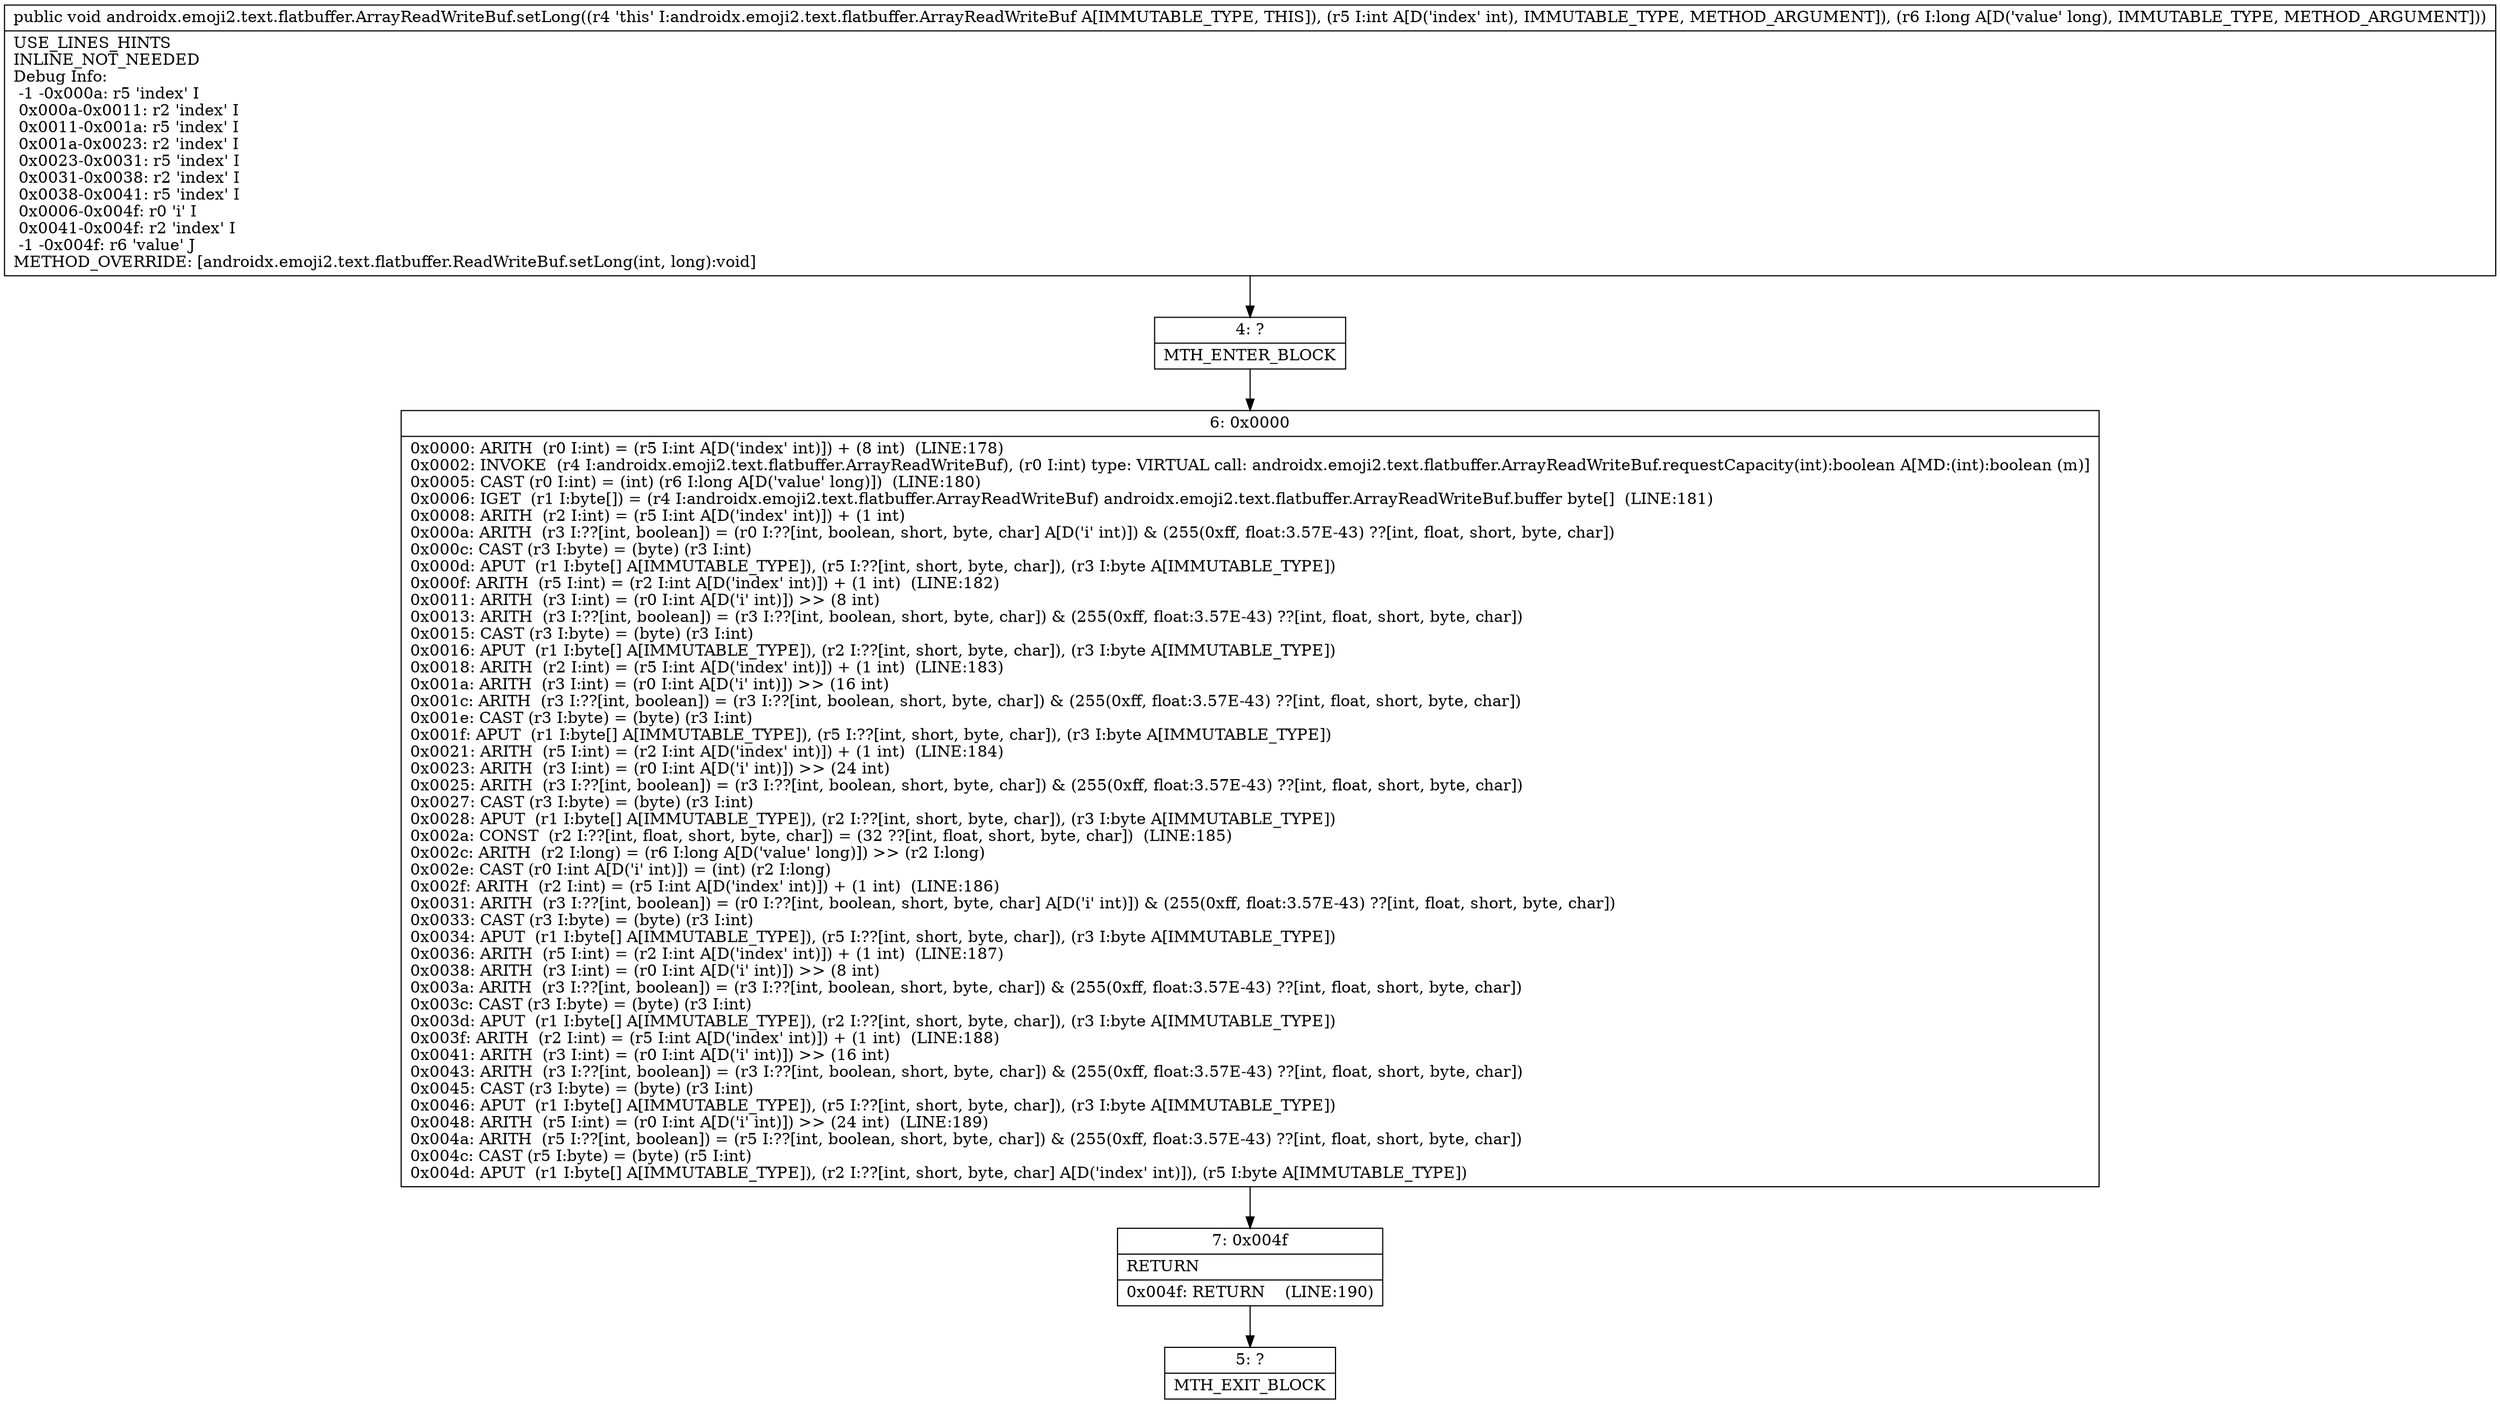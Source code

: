 digraph "CFG forandroidx.emoji2.text.flatbuffer.ArrayReadWriteBuf.setLong(IJ)V" {
Node_4 [shape=record,label="{4\:\ ?|MTH_ENTER_BLOCK\l}"];
Node_6 [shape=record,label="{6\:\ 0x0000|0x0000: ARITH  (r0 I:int) = (r5 I:int A[D('index' int)]) + (8 int)  (LINE:178)\l0x0002: INVOKE  (r4 I:androidx.emoji2.text.flatbuffer.ArrayReadWriteBuf), (r0 I:int) type: VIRTUAL call: androidx.emoji2.text.flatbuffer.ArrayReadWriteBuf.requestCapacity(int):boolean A[MD:(int):boolean (m)]\l0x0005: CAST (r0 I:int) = (int) (r6 I:long A[D('value' long)])  (LINE:180)\l0x0006: IGET  (r1 I:byte[]) = (r4 I:androidx.emoji2.text.flatbuffer.ArrayReadWriteBuf) androidx.emoji2.text.flatbuffer.ArrayReadWriteBuf.buffer byte[]  (LINE:181)\l0x0008: ARITH  (r2 I:int) = (r5 I:int A[D('index' int)]) + (1 int) \l0x000a: ARITH  (r3 I:??[int, boolean]) = (r0 I:??[int, boolean, short, byte, char] A[D('i' int)]) & (255(0xff, float:3.57E\-43) ??[int, float, short, byte, char]) \l0x000c: CAST (r3 I:byte) = (byte) (r3 I:int) \l0x000d: APUT  (r1 I:byte[] A[IMMUTABLE_TYPE]), (r5 I:??[int, short, byte, char]), (r3 I:byte A[IMMUTABLE_TYPE]) \l0x000f: ARITH  (r5 I:int) = (r2 I:int A[D('index' int)]) + (1 int)  (LINE:182)\l0x0011: ARITH  (r3 I:int) = (r0 I:int A[D('i' int)]) \>\> (8 int) \l0x0013: ARITH  (r3 I:??[int, boolean]) = (r3 I:??[int, boolean, short, byte, char]) & (255(0xff, float:3.57E\-43) ??[int, float, short, byte, char]) \l0x0015: CAST (r3 I:byte) = (byte) (r3 I:int) \l0x0016: APUT  (r1 I:byte[] A[IMMUTABLE_TYPE]), (r2 I:??[int, short, byte, char]), (r3 I:byte A[IMMUTABLE_TYPE]) \l0x0018: ARITH  (r2 I:int) = (r5 I:int A[D('index' int)]) + (1 int)  (LINE:183)\l0x001a: ARITH  (r3 I:int) = (r0 I:int A[D('i' int)]) \>\> (16 int) \l0x001c: ARITH  (r3 I:??[int, boolean]) = (r3 I:??[int, boolean, short, byte, char]) & (255(0xff, float:3.57E\-43) ??[int, float, short, byte, char]) \l0x001e: CAST (r3 I:byte) = (byte) (r3 I:int) \l0x001f: APUT  (r1 I:byte[] A[IMMUTABLE_TYPE]), (r5 I:??[int, short, byte, char]), (r3 I:byte A[IMMUTABLE_TYPE]) \l0x0021: ARITH  (r5 I:int) = (r2 I:int A[D('index' int)]) + (1 int)  (LINE:184)\l0x0023: ARITH  (r3 I:int) = (r0 I:int A[D('i' int)]) \>\> (24 int) \l0x0025: ARITH  (r3 I:??[int, boolean]) = (r3 I:??[int, boolean, short, byte, char]) & (255(0xff, float:3.57E\-43) ??[int, float, short, byte, char]) \l0x0027: CAST (r3 I:byte) = (byte) (r3 I:int) \l0x0028: APUT  (r1 I:byte[] A[IMMUTABLE_TYPE]), (r2 I:??[int, short, byte, char]), (r3 I:byte A[IMMUTABLE_TYPE]) \l0x002a: CONST  (r2 I:??[int, float, short, byte, char]) = (32 ??[int, float, short, byte, char])  (LINE:185)\l0x002c: ARITH  (r2 I:long) = (r6 I:long A[D('value' long)]) \>\> (r2 I:long) \l0x002e: CAST (r0 I:int A[D('i' int)]) = (int) (r2 I:long) \l0x002f: ARITH  (r2 I:int) = (r5 I:int A[D('index' int)]) + (1 int)  (LINE:186)\l0x0031: ARITH  (r3 I:??[int, boolean]) = (r0 I:??[int, boolean, short, byte, char] A[D('i' int)]) & (255(0xff, float:3.57E\-43) ??[int, float, short, byte, char]) \l0x0033: CAST (r3 I:byte) = (byte) (r3 I:int) \l0x0034: APUT  (r1 I:byte[] A[IMMUTABLE_TYPE]), (r5 I:??[int, short, byte, char]), (r3 I:byte A[IMMUTABLE_TYPE]) \l0x0036: ARITH  (r5 I:int) = (r2 I:int A[D('index' int)]) + (1 int)  (LINE:187)\l0x0038: ARITH  (r3 I:int) = (r0 I:int A[D('i' int)]) \>\> (8 int) \l0x003a: ARITH  (r3 I:??[int, boolean]) = (r3 I:??[int, boolean, short, byte, char]) & (255(0xff, float:3.57E\-43) ??[int, float, short, byte, char]) \l0x003c: CAST (r3 I:byte) = (byte) (r3 I:int) \l0x003d: APUT  (r1 I:byte[] A[IMMUTABLE_TYPE]), (r2 I:??[int, short, byte, char]), (r3 I:byte A[IMMUTABLE_TYPE]) \l0x003f: ARITH  (r2 I:int) = (r5 I:int A[D('index' int)]) + (1 int)  (LINE:188)\l0x0041: ARITH  (r3 I:int) = (r0 I:int A[D('i' int)]) \>\> (16 int) \l0x0043: ARITH  (r3 I:??[int, boolean]) = (r3 I:??[int, boolean, short, byte, char]) & (255(0xff, float:3.57E\-43) ??[int, float, short, byte, char]) \l0x0045: CAST (r3 I:byte) = (byte) (r3 I:int) \l0x0046: APUT  (r1 I:byte[] A[IMMUTABLE_TYPE]), (r5 I:??[int, short, byte, char]), (r3 I:byte A[IMMUTABLE_TYPE]) \l0x0048: ARITH  (r5 I:int) = (r0 I:int A[D('i' int)]) \>\> (24 int)  (LINE:189)\l0x004a: ARITH  (r5 I:??[int, boolean]) = (r5 I:??[int, boolean, short, byte, char]) & (255(0xff, float:3.57E\-43) ??[int, float, short, byte, char]) \l0x004c: CAST (r5 I:byte) = (byte) (r5 I:int) \l0x004d: APUT  (r1 I:byte[] A[IMMUTABLE_TYPE]), (r2 I:??[int, short, byte, char] A[D('index' int)]), (r5 I:byte A[IMMUTABLE_TYPE]) \l}"];
Node_7 [shape=record,label="{7\:\ 0x004f|RETURN\l|0x004f: RETURN    (LINE:190)\l}"];
Node_5 [shape=record,label="{5\:\ ?|MTH_EXIT_BLOCK\l}"];
MethodNode[shape=record,label="{public void androidx.emoji2.text.flatbuffer.ArrayReadWriteBuf.setLong((r4 'this' I:androidx.emoji2.text.flatbuffer.ArrayReadWriteBuf A[IMMUTABLE_TYPE, THIS]), (r5 I:int A[D('index' int), IMMUTABLE_TYPE, METHOD_ARGUMENT]), (r6 I:long A[D('value' long), IMMUTABLE_TYPE, METHOD_ARGUMENT]))  | USE_LINES_HINTS\lINLINE_NOT_NEEDED\lDebug Info:\l  \-1 \-0x000a: r5 'index' I\l  0x000a\-0x0011: r2 'index' I\l  0x0011\-0x001a: r5 'index' I\l  0x001a\-0x0023: r2 'index' I\l  0x0023\-0x0031: r5 'index' I\l  0x0031\-0x0038: r2 'index' I\l  0x0038\-0x0041: r5 'index' I\l  0x0006\-0x004f: r0 'i' I\l  0x0041\-0x004f: r2 'index' I\l  \-1 \-0x004f: r6 'value' J\lMETHOD_OVERRIDE: [androidx.emoji2.text.flatbuffer.ReadWriteBuf.setLong(int, long):void]\l}"];
MethodNode -> Node_4;Node_4 -> Node_6;
Node_6 -> Node_7;
Node_7 -> Node_5;
}

